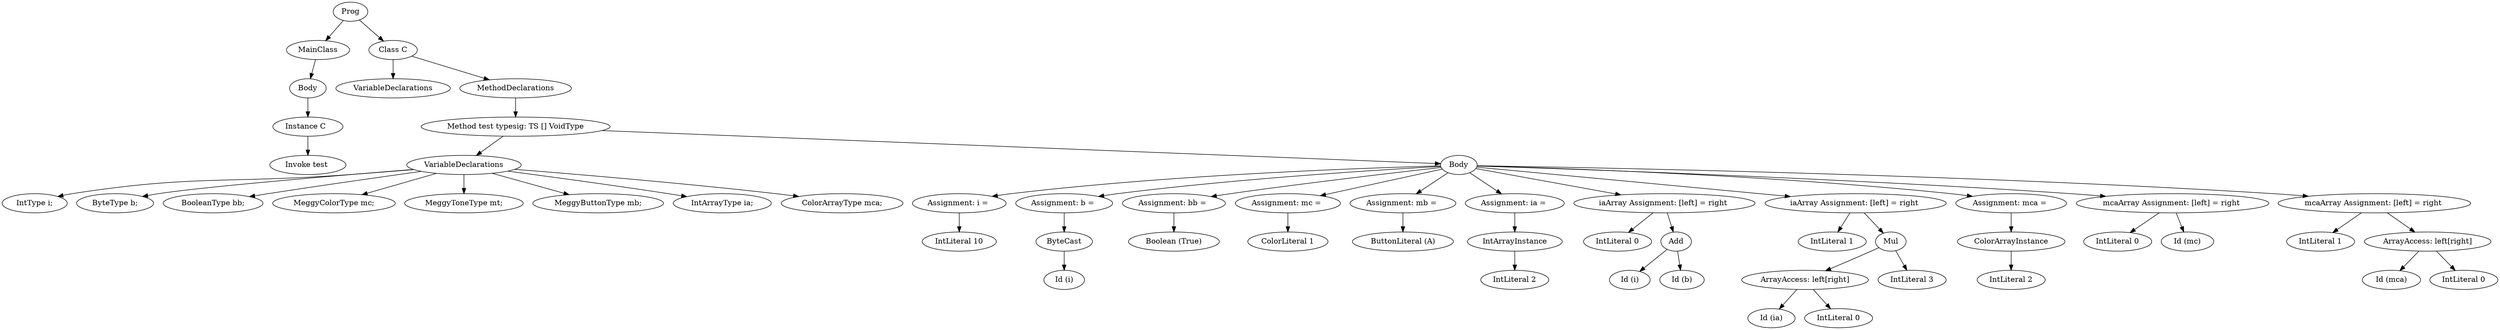 digraph {
5  [label = " Invoke test  "];
4 -> 5
4  [label = "Instance C  "];
3 -> 4
3  [label = "Body"];
2 -> 3
2  [label = "MainClass"];
11  [label = "VariableDeclarations"];
16  [label = " IntType i; "];
17  [label = " ByteType b; "];
18  [label = " BooleanType bb; "];
19  [label = " MeggyColorType mc; "];
20  [label = " MeggyToneType mt; "];
21  [label = " MeggyButtonType mb; "];
22  [label = " IntArrayType ia; "];
23  [label = " ColorArrayType mca; "];
15 -> 23
15 -> 22
15 -> 21
15 -> 20
15 -> 19
15 -> 18
15 -> 17
15 -> 16
15  [label = "VariableDeclarations"];
27  [label = "IntLiteral 10"];
26 -> 27
26  [label = "Assignment: i = "];
31  [label = " Id (i) "];
30 -> 31
30  [label = "ByteCast"];
29 -> 30
29  [label = "Assignment: b = "];
35  [label = " Boolean (True) "];
34 -> 35
34  [label = "Assignment: bb = "];
38  [label = "ColorLiteral 1"];
37 -> 38
37  [label = "Assignment: mc = "];
41  [label = " ButtonLiteral (A) "];
40 -> 41
40  [label = "Assignment: mb = "];
45  [label = "IntLiteral 2"];
44 -> 45
44  [label = "IntArrayInstance"];
43 -> 44
43  [label = "Assignment: ia = "];
49  [label = "IntLiteral 0"];
51  [label = " Id (i) "];
52  [label = " Id (b) "];
50 -> 52
50 -> 51
50  [label = "Add"];
48 -> 50
48 -> 49
48  [label = "iaArray Assignment: [left] = right "];
56  [label = "IntLiteral 1"];
59  [label = " Id (ia) "];
60  [label = "IntLiteral 0"];
58 -> 60
58 -> 59
58  [label = "ArrayAccess: left[right]"];
62  [label = "IntLiteral 3"];
57 -> 62
57 -> 58
57  [label = "Mul"];
55 -> 57
55 -> 56
55  [label = "iaArray Assignment: [left] = right "];
67  [label = "IntLiteral 2"];
66 -> 67
66  [label = "ColorArrayInstance"];
65 -> 66
65  [label = "Assignment: mca = "];
71  [label = "IntLiteral 0"];
72  [label = " Id (mc) "];
70 -> 72
70 -> 71
70  [label = "mcaArray Assignment: [left] = right "];
75  [label = "IntLiteral 1"];
77  [label = " Id (mca) "];
78  [label = "IntLiteral 0"];
76 -> 78
76 -> 77
76  [label = "ArrayAccess: left[right]"];
74 -> 76
74 -> 75
74  [label = "mcaArray Assignment: [left] = right "];
25 -> 74
25 -> 70
25 -> 65
25 -> 55
25 -> 48
25 -> 43
25 -> 40
25 -> 37
25 -> 34
25 -> 29
25 -> 26
25  [label = "Body"];
14 -> 25
14 -> 15
14  [label = "Method test typesig: TS [] VoidType"];
13 -> 14
13  [label = "MethodDeclarations"];
10 -> 13
10 -> 11
10  [label = "Class C"];
1 -> 10
1 -> 2
1  [label = "Prog"];
}
